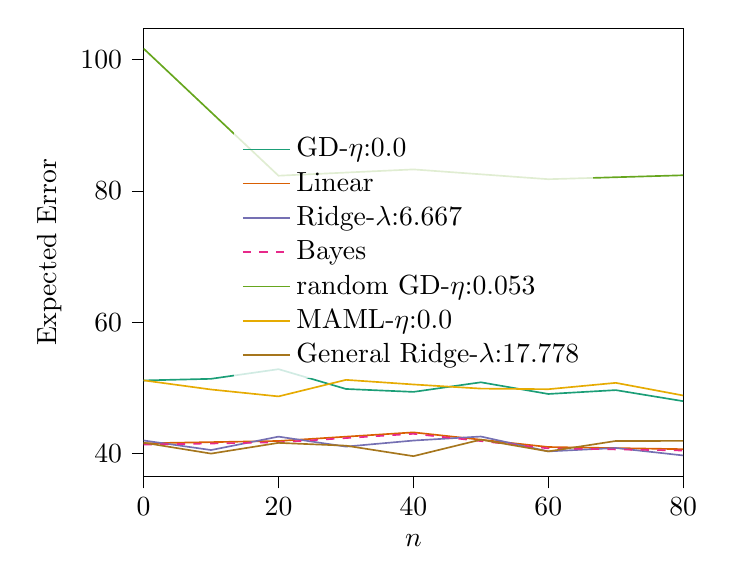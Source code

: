 % This file was created with tikzplotlib v0.10.1.
\begin{tikzpicture}

\definecolor{chocolate217952}{RGB}{217,95,2}
\definecolor{darkcyan27158119}{RGB}{27,158,119}
\definecolor{darkgoldenrod16611829}{RGB}{166,118,29}
\definecolor{darkgray176}{RGB}{176,176,176}
\definecolor{deeppink23141138}{RGB}{231,41,138}
\definecolor{lightslategray117112179}{RGB}{117,112,179}
\definecolor{olivedrab10216630}{RGB}{102,166,30}
\definecolor{orange2301712}{RGB}{230,171,2}

\begin{axis}[
legend cell align={left},
legend style={
  fill opacity=0.8,
  draw opacity=1,
  text opacity=1,
  at={(0.5,0.5)},
  anchor=center,
  draw=none
},
tick align=outside,
tick pos=left,
x grid style={darkgray176},
xlabel={\(\displaystyle n\)},
xmin=0, xmax=80,
xtick style={color=black},
y grid style={darkgray176},
ylabel={Expected Error},
ymin=36.491, ymax=104.752,
ytick style={color=black}
]
\addplot [semithick, darkcyan27158119]
table {%
0 51.12
10 51.368
20 52.84
30 49.824
40 49.38
50 50.841
60 49.062
70 49.65
80 47.964
90 49.397
};
\addlegendentry{GD-$\eta$:0.0}
\addplot [semithick, chocolate217952]
table {%
0 41.555
20 41.905
40 43.215
60 40.985
80 40.657
};
\addlegendentry{Linear}
\addplot [semithick, lightslategray117112179]
table {%
0 41.982
10 40.525
20 42.567
30 41.05
40 41.971
50 42.584
60 40.32
70 40.837
80 39.701
90 42.189
};
\addlegendentry{Ridge-$\lambda$:6.667}
\addplot [semithick, deeppink23141138, dashed]
table {%
0 41.35
20 41.696
40 42.998
60 40.779
80 40.455
};
\addlegendentry{Bayes}
\addplot [semithick, olivedrab10216630]
table {%
0 101.65
20 82.295
40 83.255
60 81.762
80 82.364
};
\addlegendentry{random GD-$\eta$:0.053}
\addplot [semithick, orange2301712]
table {%
0 51.133
10 49.743
20 48.692
30 51.211
40 50.51
50 49.881
60 49.788
70 50.756
80 48.83
90 49.258
};
\addlegendentry{MAML-$\eta$:0.0}
\addplot [semithick, darkgoldenrod16611829]
table {%
0 41.646
10 39.983
20 41.617
30 41.189
40 39.594
50 42.105
60 40.319
70 41.906
80 41.918
90 41.468
};
\addlegendentry{General Ridge-$\lambda$:17.778}
\end{axis}

\end{tikzpicture}
